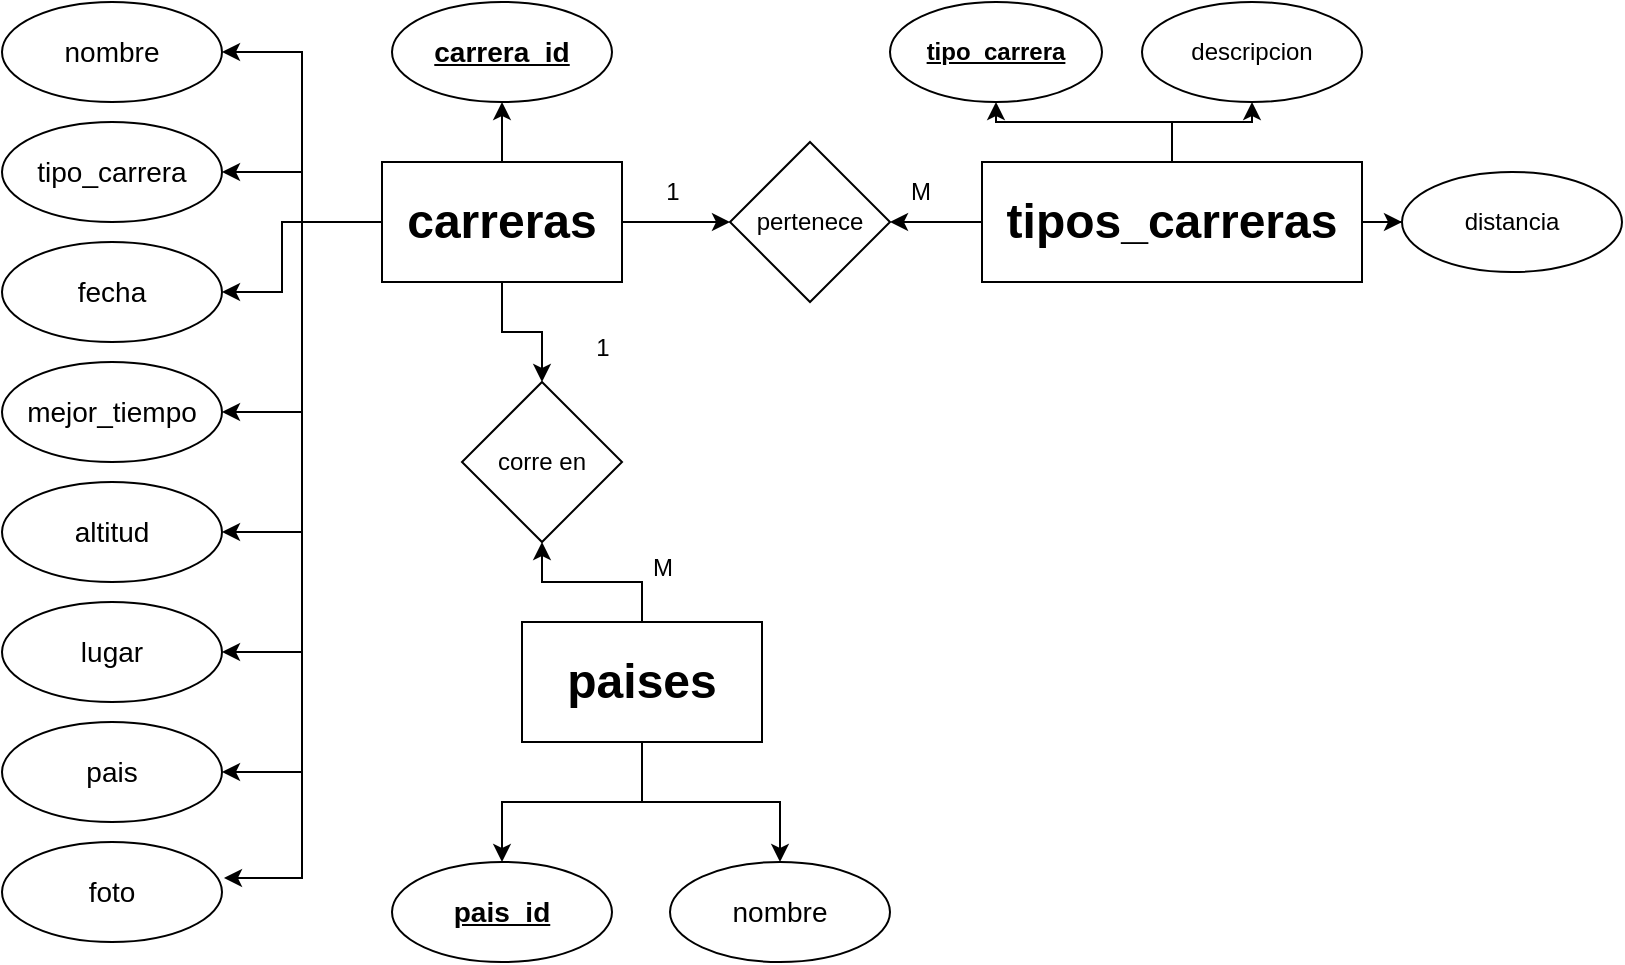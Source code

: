 <mxfile version="24.7.6">
  <diagram name="Página-1" id="IgSUoFEaP8rtCFlcVUGl">
    <mxGraphModel dx="611" dy="426" grid="1" gridSize="10" guides="1" tooltips="1" connect="1" arrows="1" fold="1" page="1" pageScale="1" pageWidth="827" pageHeight="1169" math="0" shadow="0">
      <root>
        <mxCell id="0" />
        <mxCell id="1" parent="0" />
        <mxCell id="e2OuPpJRNAq6PMt-S8a--5" value="" style="edgeStyle=orthogonalEdgeStyle;rounded=0;orthogonalLoop=1;jettySize=auto;html=1;" parent="1" source="e2OuPpJRNAq6PMt-S8a--1" target="e2OuPpJRNAq6PMt-S8a--4" edge="1">
          <mxGeometry relative="1" as="geometry" />
        </mxCell>
        <mxCell id="e2OuPpJRNAq6PMt-S8a--14" value="" style="edgeStyle=orthogonalEdgeStyle;rounded=0;orthogonalLoop=1;jettySize=auto;html=1;" parent="1" source="e2OuPpJRNAq6PMt-S8a--1" target="e2OuPpJRNAq6PMt-S8a--8" edge="1">
          <mxGeometry relative="1" as="geometry">
            <Array as="points">
              <mxPoint x="150" y="120" />
              <mxPoint x="150" y="155" />
            </Array>
          </mxGeometry>
        </mxCell>
        <mxCell id="e2OuPpJRNAq6PMt-S8a--17" style="edgeStyle=orthogonalEdgeStyle;rounded=0;orthogonalLoop=1;jettySize=auto;html=1;" parent="1" source="e2OuPpJRNAq6PMt-S8a--1" target="e2OuPpJRNAq6PMt-S8a--7" edge="1">
          <mxGeometry relative="1" as="geometry" />
        </mxCell>
        <mxCell id="e2OuPpJRNAq6PMt-S8a--18" style="edgeStyle=orthogonalEdgeStyle;rounded=0;orthogonalLoop=1;jettySize=auto;html=1;entryX=1;entryY=0.5;entryDx=0;entryDy=0;" parent="1" source="e2OuPpJRNAq6PMt-S8a--1" target="e2OuPpJRNAq6PMt-S8a--6" edge="1">
          <mxGeometry relative="1" as="geometry" />
        </mxCell>
        <mxCell id="e2OuPpJRNAq6PMt-S8a--19" style="edgeStyle=orthogonalEdgeStyle;rounded=0;orthogonalLoop=1;jettySize=auto;html=1;entryX=1;entryY=0.5;entryDx=0;entryDy=0;" parent="1" source="e2OuPpJRNAq6PMt-S8a--1" target="e2OuPpJRNAq6PMt-S8a--9" edge="1">
          <mxGeometry relative="1" as="geometry" />
        </mxCell>
        <mxCell id="e2OuPpJRNAq6PMt-S8a--20" style="edgeStyle=orthogonalEdgeStyle;rounded=0;orthogonalLoop=1;jettySize=auto;html=1;entryX=1;entryY=0.5;entryDx=0;entryDy=0;" parent="1" source="e2OuPpJRNAq6PMt-S8a--1" target="e2OuPpJRNAq6PMt-S8a--10" edge="1">
          <mxGeometry relative="1" as="geometry" />
        </mxCell>
        <mxCell id="e2OuPpJRNAq6PMt-S8a--21" style="edgeStyle=orthogonalEdgeStyle;rounded=0;orthogonalLoop=1;jettySize=auto;html=1;entryX=1;entryY=0.5;entryDx=0;entryDy=0;" parent="1" source="e2OuPpJRNAq6PMt-S8a--1" target="e2OuPpJRNAq6PMt-S8a--11" edge="1">
          <mxGeometry relative="1" as="geometry" />
        </mxCell>
        <mxCell id="e2OuPpJRNAq6PMt-S8a--22" style="edgeStyle=orthogonalEdgeStyle;rounded=0;orthogonalLoop=1;jettySize=auto;html=1;entryX=1;entryY=0.5;entryDx=0;entryDy=0;" parent="1" source="e2OuPpJRNAq6PMt-S8a--1" target="e2OuPpJRNAq6PMt-S8a--12" edge="1">
          <mxGeometry relative="1" as="geometry" />
        </mxCell>
        <mxCell id="e2OuPpJRNAq6PMt-S8a--25" style="edgeStyle=orthogonalEdgeStyle;rounded=0;orthogonalLoop=1;jettySize=auto;html=1;entryX=0;entryY=0.5;entryDx=0;entryDy=0;" parent="1" source="e2OuPpJRNAq6PMt-S8a--1" target="e2OuPpJRNAq6PMt-S8a--24" edge="1">
          <mxGeometry relative="1" as="geometry" />
        </mxCell>
        <mxCell id="e2OuPpJRNAq6PMt-S8a--34" style="edgeStyle=orthogonalEdgeStyle;rounded=0;orthogonalLoop=1;jettySize=auto;html=1;entryX=0.5;entryY=0;entryDx=0;entryDy=0;" parent="1" source="e2OuPpJRNAq6PMt-S8a--1" target="e2OuPpJRNAq6PMt-S8a--33" edge="1">
          <mxGeometry relative="1" as="geometry" />
        </mxCell>
        <mxCell id="e2OuPpJRNAq6PMt-S8a--1" value="&lt;font style=&quot;font-size: 24px;&quot;&gt;&lt;b&gt;carreras&lt;/b&gt;&lt;/font&gt;" style="rounded=0;whiteSpace=wrap;html=1;" parent="1" vertex="1">
          <mxGeometry x="200" y="90" width="120" height="60" as="geometry" />
        </mxCell>
        <mxCell id="e2OuPpJRNAq6PMt-S8a--26" style="edgeStyle=orthogonalEdgeStyle;rounded=0;orthogonalLoop=1;jettySize=auto;html=1;entryX=1;entryY=0.5;entryDx=0;entryDy=0;" parent="1" source="e2OuPpJRNAq6PMt-S8a--2" target="e2OuPpJRNAq6PMt-S8a--24" edge="1">
          <mxGeometry relative="1" as="geometry" />
        </mxCell>
        <mxCell id="e2OuPpJRNAq6PMt-S8a--39" style="edgeStyle=orthogonalEdgeStyle;rounded=0;orthogonalLoop=1;jettySize=auto;html=1;entryX=0.5;entryY=1;entryDx=0;entryDy=0;" parent="1" source="e2OuPpJRNAq6PMt-S8a--2" target="e2OuPpJRNAq6PMt-S8a--36" edge="1">
          <mxGeometry relative="1" as="geometry" />
        </mxCell>
        <mxCell id="e2OuPpJRNAq6PMt-S8a--40" style="edgeStyle=orthogonalEdgeStyle;rounded=0;orthogonalLoop=1;jettySize=auto;html=1;entryX=0.5;entryY=1;entryDx=0;entryDy=0;" parent="1" source="e2OuPpJRNAq6PMt-S8a--2" target="e2OuPpJRNAq6PMt-S8a--37" edge="1">
          <mxGeometry relative="1" as="geometry" />
        </mxCell>
        <mxCell id="e2OuPpJRNAq6PMt-S8a--41" style="edgeStyle=orthogonalEdgeStyle;rounded=0;orthogonalLoop=1;jettySize=auto;html=1;" parent="1" source="e2OuPpJRNAq6PMt-S8a--2" target="e2OuPpJRNAq6PMt-S8a--38" edge="1">
          <mxGeometry relative="1" as="geometry" />
        </mxCell>
        <mxCell id="e2OuPpJRNAq6PMt-S8a--2" value="&lt;font style=&quot;font-size: 24px;&quot;&gt;&lt;b&gt;tipos_carreras&lt;/b&gt;&lt;/font&gt;" style="rounded=0;whiteSpace=wrap;html=1;" parent="1" vertex="1">
          <mxGeometry x="500" y="90" width="190" height="60" as="geometry" />
        </mxCell>
        <mxCell id="e2OuPpJRNAq6PMt-S8a--31" style="edgeStyle=orthogonalEdgeStyle;rounded=0;orthogonalLoop=1;jettySize=auto;html=1;entryX=0.5;entryY=0;entryDx=0;entryDy=0;" parent="1" source="e2OuPpJRNAq6PMt-S8a--3" target="e2OuPpJRNAq6PMt-S8a--29" edge="1">
          <mxGeometry relative="1" as="geometry" />
        </mxCell>
        <mxCell id="e2OuPpJRNAq6PMt-S8a--32" style="edgeStyle=orthogonalEdgeStyle;rounded=0;orthogonalLoop=1;jettySize=auto;html=1;entryX=0.5;entryY=0;entryDx=0;entryDy=0;" parent="1" source="e2OuPpJRNAq6PMt-S8a--3" target="e2OuPpJRNAq6PMt-S8a--30" edge="1">
          <mxGeometry relative="1" as="geometry" />
        </mxCell>
        <mxCell id="e2OuPpJRNAq6PMt-S8a--35" style="edgeStyle=orthogonalEdgeStyle;rounded=0;orthogonalLoop=1;jettySize=auto;html=1;entryX=0.5;entryY=1;entryDx=0;entryDy=0;" parent="1" source="e2OuPpJRNAq6PMt-S8a--3" target="e2OuPpJRNAq6PMt-S8a--33" edge="1">
          <mxGeometry relative="1" as="geometry" />
        </mxCell>
        <mxCell id="e2OuPpJRNAq6PMt-S8a--3" value="&lt;font style=&quot;font-size: 24px;&quot;&gt;&lt;b&gt;paises&lt;/b&gt;&lt;/font&gt;" style="rounded=0;whiteSpace=wrap;html=1;" parent="1" vertex="1">
          <mxGeometry x="270" y="320" width="120" height="60" as="geometry" />
        </mxCell>
        <mxCell id="e2OuPpJRNAq6PMt-S8a--4" value="&lt;font style=&quot;font-size: 14px;&quot;&gt;&lt;u&gt;&lt;b&gt;carrera_id&lt;/b&gt;&lt;/u&gt;&lt;/font&gt;" style="ellipse;whiteSpace=wrap;html=1;rounded=0;" parent="1" vertex="1">
          <mxGeometry x="205" y="10" width="110" height="50" as="geometry" />
        </mxCell>
        <mxCell id="e2OuPpJRNAq6PMt-S8a--6" value="&lt;span style=&quot;font-size: 14px;&quot;&gt;nombre&lt;/span&gt;" style="ellipse;whiteSpace=wrap;html=1;rounded=0;" parent="1" vertex="1">
          <mxGeometry x="10" y="10" width="110" height="50" as="geometry" />
        </mxCell>
        <mxCell id="e2OuPpJRNAq6PMt-S8a--7" value="&lt;span style=&quot;font-size: 14px;&quot;&gt;tipo_carrera&lt;/span&gt;" style="ellipse;whiteSpace=wrap;html=1;rounded=0;" parent="1" vertex="1">
          <mxGeometry x="10" y="70" width="110" height="50" as="geometry" />
        </mxCell>
        <mxCell id="e2OuPpJRNAq6PMt-S8a--8" value="&lt;span style=&quot;font-size: 14px;&quot;&gt;fecha&lt;/span&gt;" style="ellipse;whiteSpace=wrap;html=1;rounded=0;" parent="1" vertex="1">
          <mxGeometry x="10" y="130" width="110" height="50" as="geometry" />
        </mxCell>
        <mxCell id="e2OuPpJRNAq6PMt-S8a--9" value="&lt;span style=&quot;font-size: 14px;&quot;&gt;mejor_tiempo&lt;/span&gt;" style="ellipse;whiteSpace=wrap;html=1;rounded=0;" parent="1" vertex="1">
          <mxGeometry x="10" y="190" width="110" height="50" as="geometry" />
        </mxCell>
        <mxCell id="e2OuPpJRNAq6PMt-S8a--10" value="&lt;span style=&quot;font-size: 14px;&quot;&gt;altitud&lt;/span&gt;" style="ellipse;whiteSpace=wrap;html=1;rounded=0;" parent="1" vertex="1">
          <mxGeometry x="10" y="250" width="110" height="50" as="geometry" />
        </mxCell>
        <mxCell id="e2OuPpJRNAq6PMt-S8a--11" value="&lt;span style=&quot;font-size: 14px;&quot;&gt;lugar&lt;/span&gt;" style="ellipse;whiteSpace=wrap;html=1;rounded=0;" parent="1" vertex="1">
          <mxGeometry x="10" y="310" width="110" height="50" as="geometry" />
        </mxCell>
        <mxCell id="e2OuPpJRNAq6PMt-S8a--12" value="&lt;span style=&quot;font-size: 14px;&quot;&gt;pais&lt;/span&gt;" style="ellipse;whiteSpace=wrap;html=1;rounded=0;" parent="1" vertex="1">
          <mxGeometry x="10" y="370" width="110" height="50" as="geometry" />
        </mxCell>
        <mxCell id="e2OuPpJRNAq6PMt-S8a--13" value="&lt;span style=&quot;font-size: 14px;&quot;&gt;foto&lt;/span&gt;" style="ellipse;whiteSpace=wrap;html=1;rounded=0;" parent="1" vertex="1">
          <mxGeometry x="10" y="430" width="110" height="50" as="geometry" />
        </mxCell>
        <mxCell id="e2OuPpJRNAq6PMt-S8a--23" style="edgeStyle=orthogonalEdgeStyle;rounded=0;orthogonalLoop=1;jettySize=auto;html=1;entryX=1.009;entryY=0.36;entryDx=0;entryDy=0;entryPerimeter=0;" parent="1" source="e2OuPpJRNAq6PMt-S8a--1" target="e2OuPpJRNAq6PMt-S8a--13" edge="1">
          <mxGeometry relative="1" as="geometry" />
        </mxCell>
        <mxCell id="e2OuPpJRNAq6PMt-S8a--24" value="pertenece" style="rhombus;whiteSpace=wrap;html=1;" parent="1" vertex="1">
          <mxGeometry x="374" y="80" width="80" height="80" as="geometry" />
        </mxCell>
        <mxCell id="e2OuPpJRNAq6PMt-S8a--27" value="1" style="text;html=1;align=center;verticalAlign=middle;resizable=0;points=[];autosize=1;strokeColor=none;fillColor=none;" parent="1" vertex="1">
          <mxGeometry x="330" y="90" width="30" height="30" as="geometry" />
        </mxCell>
        <mxCell id="e2OuPpJRNAq6PMt-S8a--28" value="M" style="text;html=1;align=center;verticalAlign=middle;resizable=0;points=[];autosize=1;strokeColor=none;fillColor=none;" parent="1" vertex="1">
          <mxGeometry x="454" y="90" width="30" height="30" as="geometry" />
        </mxCell>
        <mxCell id="e2OuPpJRNAq6PMt-S8a--29" value="&lt;span style=&quot;font-size: 14px;&quot;&gt;&lt;u&gt;&lt;b&gt;pais_id&lt;/b&gt;&lt;/u&gt;&lt;/span&gt;" style="ellipse;whiteSpace=wrap;html=1;rounded=0;" parent="1" vertex="1">
          <mxGeometry x="205" y="440" width="110" height="50" as="geometry" />
        </mxCell>
        <mxCell id="e2OuPpJRNAq6PMt-S8a--30" value="&lt;span style=&quot;font-size: 14px;&quot;&gt;nombre&lt;/span&gt;" style="ellipse;whiteSpace=wrap;html=1;rounded=0;" parent="1" vertex="1">
          <mxGeometry x="344" y="440" width="110" height="50" as="geometry" />
        </mxCell>
        <mxCell id="e2OuPpJRNAq6PMt-S8a--33" value="corre en" style="rhombus;whiteSpace=wrap;html=1;" parent="1" vertex="1">
          <mxGeometry x="240" y="200" width="80" height="80" as="geometry" />
        </mxCell>
        <mxCell id="e2OuPpJRNAq6PMt-S8a--36" value="&lt;b&gt;&lt;u&gt;tipo_carrera&lt;/u&gt;&lt;/b&gt;" style="ellipse;whiteSpace=wrap;html=1;" parent="1" vertex="1">
          <mxGeometry x="454" y="10" width="106" height="50" as="geometry" />
        </mxCell>
        <mxCell id="e2OuPpJRNAq6PMt-S8a--37" value="descripcion" style="ellipse;whiteSpace=wrap;html=1;" parent="1" vertex="1">
          <mxGeometry x="580" y="10" width="110" height="50" as="geometry" />
        </mxCell>
        <mxCell id="e2OuPpJRNAq6PMt-S8a--38" value="distancia" style="ellipse;whiteSpace=wrap;html=1;" parent="1" vertex="1">
          <mxGeometry x="710" y="95" width="110" height="50" as="geometry" />
        </mxCell>
        <mxCell id="e2OuPpJRNAq6PMt-S8a--42" value="1" style="text;html=1;align=center;verticalAlign=middle;resizable=0;points=[];autosize=1;strokeColor=none;fillColor=none;" parent="1" vertex="1">
          <mxGeometry x="295" y="168" width="30" height="30" as="geometry" />
        </mxCell>
        <mxCell id="e2OuPpJRNAq6PMt-S8a--43" value="M" style="text;html=1;align=center;verticalAlign=middle;resizable=0;points=[];autosize=1;strokeColor=none;fillColor=none;" parent="1" vertex="1">
          <mxGeometry x="325" y="278" width="30" height="30" as="geometry" />
        </mxCell>
      </root>
    </mxGraphModel>
  </diagram>
</mxfile>

